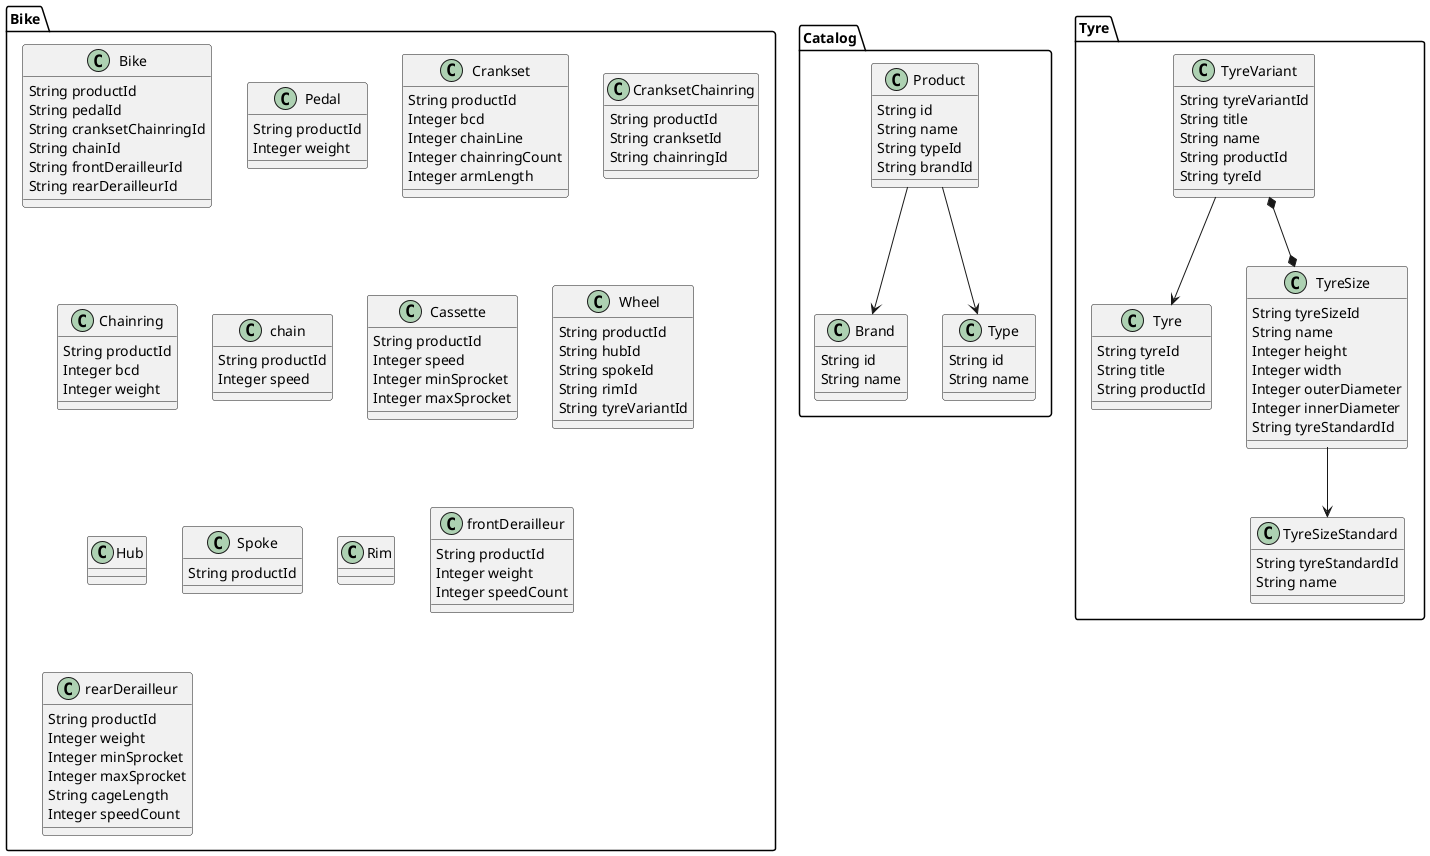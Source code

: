 @startuml
namespace Catalog {
    class Product {
        String id
        String name
        String typeId
        String brandId
    }
    class Brand {
        String id
        String name
    }
    class Type {
        String id
        String name
    }
    Product --> Type
    Product --> Brand
}
namespace Tyre {
    class Tyre {
        String tyreId
        String title
        String productId
    }
    class TyreVariant {
        String tyreVariantId
        String title
        String name
        String productId
        String tyreId
    }
    class TyreSize {
        String tyreSizeId
        String name
        Integer height
        Integer width
        Integer outerDiameter
        Integer innerDiameter
        String tyreStandardId
    }
    class TyreSizeStandard {
        String tyreStandardId
        String name
    }
    TyreVariant --> Tyre
    TyreVariant *--* TyreSize
    TyreSize --> TyreSizeStandard

}
namespace Bike {
    class Bike {
        String productId
        String pedalId
        String cranksetChainringId
        String chainId
        String frontDerailleurId
        String rearDerailleurId
    }
    class Pedal {
        String productId
        Integer weight
    }
    class Crankset {
        String productId
        Integer bcd
        Integer chainLine
        Integer chainringCount
        Integer armLength
    }
    class CranksetChainring {
        String productId
        String cranksetId
        String chainringId
    }
    class Chainring {
        String productId
        Integer bcd
        Integer weight
    }
    class chain {
        String productId
        Integer speed
    }
    class Cassette {
        String productId
        Integer speed
        Integer minSprocket
        Integer maxSprocket
    }
    class Wheel {
        String productId
        String hubId
        String spokeId
        String rimId
        String tyreVariantId
    }
    class Hub {

    }
    class Spoke {
        
    }
    class Rim {

    }
    class Spoke {
        String productId
    }
    class frontDerailleur {
        String productId
        Integer weight
        Integer speedCount
    }
    class rearDerailleur {
        String productId
        Integer weight
        Integer minSprocket
        Integer maxSprocket
        String cageLength
        Integer speedCount
    }
}

@enduml